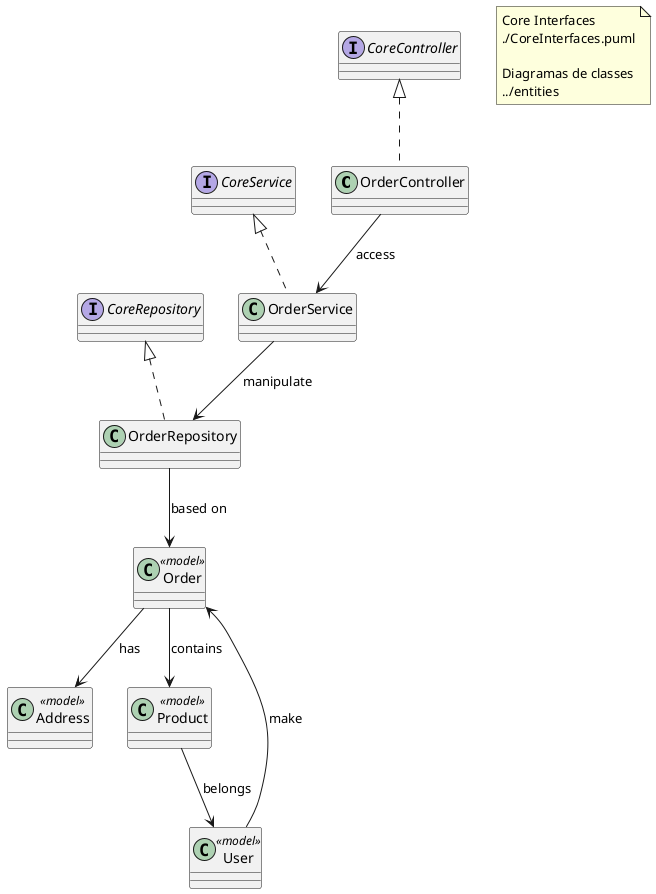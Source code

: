 @startuml

class OrderController implements CoreController {}
class OrderService implements CoreService {}
class OrderRepository implements CoreRepository {}

class Order <<model>> {}
class Address <<model>> {}
class Product <<model>> {}
class User <<model>> {}

' Relationships
OrderController --> OrderService : access
OrderService --> OrderRepository : manipulate
OrderRepository --> Order : based on
User --> Order : make
Order --> Address : has
Order --> Product : contains
Product --> User : belongs


note as N1
Core Interfaces
./CoreInterfaces.puml

Diagramas de classes
../entities
end note

@enduml